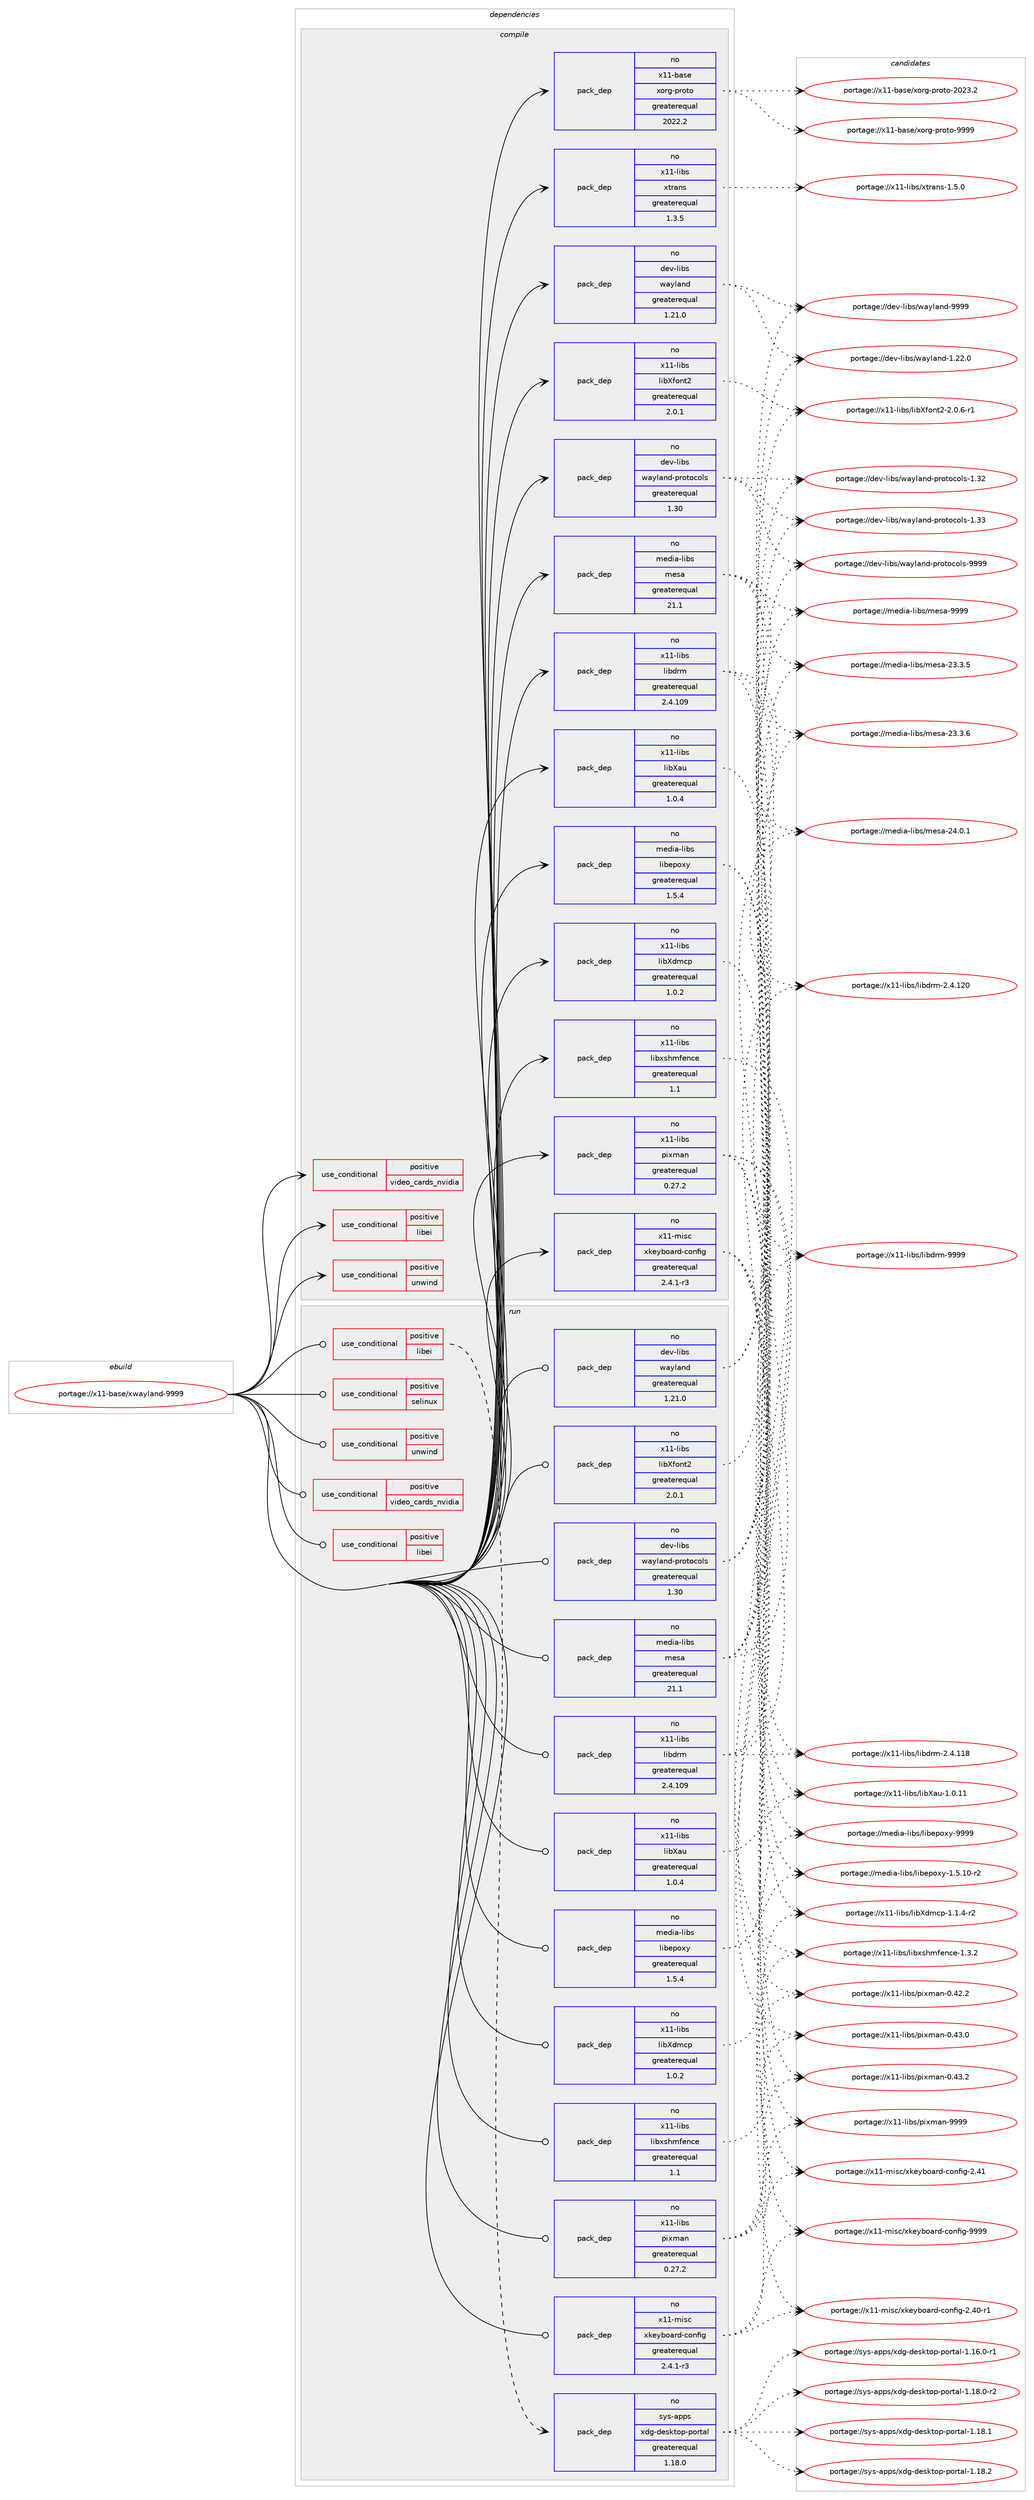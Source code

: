 digraph prolog {

# *************
# Graph options
# *************

newrank=true;
concentrate=true;
compound=true;
graph [rankdir=LR,fontname=Helvetica,fontsize=10,ranksep=1.5];#, ranksep=2.5, nodesep=0.2];
edge  [arrowhead=vee];
node  [fontname=Helvetica,fontsize=10];

# **********
# The ebuild
# **********

subgraph cluster_leftcol {
color=gray;
rank=same;
label=<<i>ebuild</i>>;
id [label="portage://x11-base/xwayland-9999", color=red, width=4, href="../x11-base/xwayland-9999.svg"];
}

# ****************
# The dependencies
# ****************

subgraph cluster_midcol {
color=gray;
label=<<i>dependencies</i>>;
subgraph cluster_compile {
fillcolor="#eeeeee";
style=filled;
label=<<i>compile</i>>;
subgraph cond18397 {
dependency27953 [label=<<TABLE BORDER="0" CELLBORDER="1" CELLSPACING="0" CELLPADDING="4"><TR><TD ROWSPAN="3" CELLPADDING="10">use_conditional</TD></TR><TR><TD>positive</TD></TR><TR><TD>libei</TD></TR></TABLE>>, shape=none, color=red];
# *** BEGIN UNKNOWN DEPENDENCY TYPE (TODO) ***
# dependency27953 -> package_dependency(portage://x11-base/xwayland-9999,install,no,dev-libs,libei,none,[,,],[],[])
# *** END UNKNOWN DEPENDENCY TYPE (TODO) ***

}
id:e -> dependency27953:w [weight=20,style="solid",arrowhead="vee"];
subgraph cond18398 {
dependency27954 [label=<<TABLE BORDER="0" CELLBORDER="1" CELLSPACING="0" CELLPADDING="4"><TR><TD ROWSPAN="3" CELLPADDING="10">use_conditional</TD></TR><TR><TD>positive</TD></TR><TR><TD>unwind</TD></TR></TABLE>>, shape=none, color=red];
# *** BEGIN UNKNOWN DEPENDENCY TYPE (TODO) ***
# dependency27954 -> package_dependency(portage://x11-base/xwayland-9999,install,no,sys-libs,libunwind,none,[,,],[],[])
# *** END UNKNOWN DEPENDENCY TYPE (TODO) ***

}
id:e -> dependency27954:w [weight=20,style="solid",arrowhead="vee"];
subgraph cond18399 {
dependency27955 [label=<<TABLE BORDER="0" CELLBORDER="1" CELLSPACING="0" CELLPADDING="4"><TR><TD ROWSPAN="3" CELLPADDING="10">use_conditional</TD></TR><TR><TD>positive</TD></TR><TR><TD>video_cards_nvidia</TD></TR></TABLE>>, shape=none, color=red];
# *** BEGIN UNKNOWN DEPENDENCY TYPE (TODO) ***
# dependency27955 -> package_dependency(portage://x11-base/xwayland-9999,install,no,gui-libs,egl-wayland,none,[,,],[],[])
# *** END UNKNOWN DEPENDENCY TYPE (TODO) ***

}
id:e -> dependency27955:w [weight=20,style="solid",arrowhead="vee"];
# *** BEGIN UNKNOWN DEPENDENCY TYPE (TODO) ***
# id -> package_dependency(portage://x11-base/xwayland-9999,install,no,dev-libs,libbsd,none,[,,],[],[])
# *** END UNKNOWN DEPENDENCY TYPE (TODO) ***

# *** BEGIN UNKNOWN DEPENDENCY TYPE (TODO) ***
# id -> package_dependency(portage://x11-base/xwayland-9999,install,no,dev-libs,openssl,none,[,,],any_same_slot,[])
# *** END UNKNOWN DEPENDENCY TYPE (TODO) ***

subgraph pack9218 {
dependency27956 [label=<<TABLE BORDER="0" CELLBORDER="1" CELLSPACING="0" CELLPADDING="4" WIDTH="220"><TR><TD ROWSPAN="6" CELLPADDING="30">pack_dep</TD></TR><TR><TD WIDTH="110">no</TD></TR><TR><TD>dev-libs</TD></TR><TR><TD>wayland</TD></TR><TR><TD>greaterequal</TD></TR><TR><TD>1.21.0</TD></TR></TABLE>>, shape=none, color=blue];
}
id:e -> dependency27956:w [weight=20,style="solid",arrowhead="vee"];
subgraph pack9219 {
dependency27957 [label=<<TABLE BORDER="0" CELLBORDER="1" CELLSPACING="0" CELLPADDING="4" WIDTH="220"><TR><TD ROWSPAN="6" CELLPADDING="30">pack_dep</TD></TR><TR><TD WIDTH="110">no</TD></TR><TR><TD>dev-libs</TD></TR><TR><TD>wayland-protocols</TD></TR><TR><TD>greaterequal</TD></TR><TR><TD>1.30</TD></TR></TABLE>>, shape=none, color=blue];
}
id:e -> dependency27957:w [weight=20,style="solid",arrowhead="vee"];
# *** BEGIN UNKNOWN DEPENDENCY TYPE (TODO) ***
# id -> package_dependency(portage://x11-base/xwayland-9999,install,no,media-fonts,font-util,none,[,,],[],[])
# *** END UNKNOWN DEPENDENCY TYPE (TODO) ***

subgraph pack9220 {
dependency27958 [label=<<TABLE BORDER="0" CELLBORDER="1" CELLSPACING="0" CELLPADDING="4" WIDTH="220"><TR><TD ROWSPAN="6" CELLPADDING="30">pack_dep</TD></TR><TR><TD WIDTH="110">no</TD></TR><TR><TD>media-libs</TD></TR><TR><TD>libepoxy</TD></TR><TR><TD>greaterequal</TD></TR><TR><TD>1.5.4</TD></TR></TABLE>>, shape=none, color=blue];
}
id:e -> dependency27958:w [weight=20,style="solid",arrowhead="vee"];
# *** BEGIN UNKNOWN DEPENDENCY TYPE (TODO) ***
# id -> package_dependency(portage://x11-base/xwayland-9999,install,no,media-libs,libglvnd,none,[,,],[],[use(enable(X),none)])
# *** END UNKNOWN DEPENDENCY TYPE (TODO) ***

subgraph pack9221 {
dependency27959 [label=<<TABLE BORDER="0" CELLBORDER="1" CELLSPACING="0" CELLPADDING="4" WIDTH="220"><TR><TD ROWSPAN="6" CELLPADDING="30">pack_dep</TD></TR><TR><TD WIDTH="110">no</TD></TR><TR><TD>media-libs</TD></TR><TR><TD>mesa</TD></TR><TR><TD>greaterequal</TD></TR><TR><TD>21.1</TD></TR></TABLE>>, shape=none, color=blue];
}
id:e -> dependency27959:w [weight=20,style="solid",arrowhead="vee"];
subgraph pack9222 {
dependency27960 [label=<<TABLE BORDER="0" CELLBORDER="1" CELLSPACING="0" CELLPADDING="4" WIDTH="220"><TR><TD ROWSPAN="6" CELLPADDING="30">pack_dep</TD></TR><TR><TD WIDTH="110">no</TD></TR><TR><TD>x11-base</TD></TR><TR><TD>xorg-proto</TD></TR><TR><TD>greaterequal</TD></TR><TR><TD>2022.2</TD></TR></TABLE>>, shape=none, color=blue];
}
id:e -> dependency27960:w [weight=20,style="solid",arrowhead="vee"];
subgraph pack9223 {
dependency27961 [label=<<TABLE BORDER="0" CELLBORDER="1" CELLSPACING="0" CELLPADDING="4" WIDTH="220"><TR><TD ROWSPAN="6" CELLPADDING="30">pack_dep</TD></TR><TR><TD WIDTH="110">no</TD></TR><TR><TD>x11-libs</TD></TR><TR><TD>libXau</TD></TR><TR><TD>greaterequal</TD></TR><TR><TD>1.0.4</TD></TR></TABLE>>, shape=none, color=blue];
}
id:e -> dependency27961:w [weight=20,style="solid",arrowhead="vee"];
subgraph pack9224 {
dependency27962 [label=<<TABLE BORDER="0" CELLBORDER="1" CELLSPACING="0" CELLPADDING="4" WIDTH="220"><TR><TD ROWSPAN="6" CELLPADDING="30">pack_dep</TD></TR><TR><TD WIDTH="110">no</TD></TR><TR><TD>x11-libs</TD></TR><TR><TD>libXdmcp</TD></TR><TR><TD>greaterequal</TD></TR><TR><TD>1.0.2</TD></TR></TABLE>>, shape=none, color=blue];
}
id:e -> dependency27962:w [weight=20,style="solid",arrowhead="vee"];
subgraph pack9225 {
dependency27963 [label=<<TABLE BORDER="0" CELLBORDER="1" CELLSPACING="0" CELLPADDING="4" WIDTH="220"><TR><TD ROWSPAN="6" CELLPADDING="30">pack_dep</TD></TR><TR><TD WIDTH="110">no</TD></TR><TR><TD>x11-libs</TD></TR><TR><TD>libXfont2</TD></TR><TR><TD>greaterequal</TD></TR><TR><TD>2.0.1</TD></TR></TABLE>>, shape=none, color=blue];
}
id:e -> dependency27963:w [weight=20,style="solid",arrowhead="vee"];
subgraph pack9226 {
dependency27964 [label=<<TABLE BORDER="0" CELLBORDER="1" CELLSPACING="0" CELLPADDING="4" WIDTH="220"><TR><TD ROWSPAN="6" CELLPADDING="30">pack_dep</TD></TR><TR><TD WIDTH="110">no</TD></TR><TR><TD>x11-libs</TD></TR><TR><TD>libdrm</TD></TR><TR><TD>greaterequal</TD></TR><TR><TD>2.4.109</TD></TR></TABLE>>, shape=none, color=blue];
}
id:e -> dependency27964:w [weight=20,style="solid",arrowhead="vee"];
# *** BEGIN UNKNOWN DEPENDENCY TYPE (TODO) ***
# id -> package_dependency(portage://x11-base/xwayland-9999,install,no,x11-libs,libxcvt,none,[,,],[],[])
# *** END UNKNOWN DEPENDENCY TYPE (TODO) ***

# *** BEGIN UNKNOWN DEPENDENCY TYPE (TODO) ***
# id -> package_dependency(portage://x11-base/xwayland-9999,install,no,x11-libs,libxkbfile,none,[,,],[],[])
# *** END UNKNOWN DEPENDENCY TYPE (TODO) ***

subgraph pack9227 {
dependency27965 [label=<<TABLE BORDER="0" CELLBORDER="1" CELLSPACING="0" CELLPADDING="4" WIDTH="220"><TR><TD ROWSPAN="6" CELLPADDING="30">pack_dep</TD></TR><TR><TD WIDTH="110">no</TD></TR><TR><TD>x11-libs</TD></TR><TR><TD>libxshmfence</TD></TR><TR><TD>greaterequal</TD></TR><TR><TD>1.1</TD></TR></TABLE>>, shape=none, color=blue];
}
id:e -> dependency27965:w [weight=20,style="solid",arrowhead="vee"];
subgraph pack9228 {
dependency27966 [label=<<TABLE BORDER="0" CELLBORDER="1" CELLSPACING="0" CELLPADDING="4" WIDTH="220"><TR><TD ROWSPAN="6" CELLPADDING="30">pack_dep</TD></TR><TR><TD WIDTH="110">no</TD></TR><TR><TD>x11-libs</TD></TR><TR><TD>pixman</TD></TR><TR><TD>greaterequal</TD></TR><TR><TD>0.27.2</TD></TR></TABLE>>, shape=none, color=blue];
}
id:e -> dependency27966:w [weight=20,style="solid",arrowhead="vee"];
subgraph pack9229 {
dependency27967 [label=<<TABLE BORDER="0" CELLBORDER="1" CELLSPACING="0" CELLPADDING="4" WIDTH="220"><TR><TD ROWSPAN="6" CELLPADDING="30">pack_dep</TD></TR><TR><TD WIDTH="110">no</TD></TR><TR><TD>x11-libs</TD></TR><TR><TD>xtrans</TD></TR><TR><TD>greaterequal</TD></TR><TR><TD>1.3.5</TD></TR></TABLE>>, shape=none, color=blue];
}
id:e -> dependency27967:w [weight=20,style="solid",arrowhead="vee"];
subgraph pack9230 {
dependency27968 [label=<<TABLE BORDER="0" CELLBORDER="1" CELLSPACING="0" CELLPADDING="4" WIDTH="220"><TR><TD ROWSPAN="6" CELLPADDING="30">pack_dep</TD></TR><TR><TD WIDTH="110">no</TD></TR><TR><TD>x11-misc</TD></TR><TR><TD>xkeyboard-config</TD></TR><TR><TD>greaterequal</TD></TR><TR><TD>2.4.1-r3</TD></TR></TABLE>>, shape=none, color=blue];
}
id:e -> dependency27968:w [weight=20,style="solid",arrowhead="vee"];
}
subgraph cluster_compileandrun {
fillcolor="#eeeeee";
style=filled;
label=<<i>compile and run</i>>;
}
subgraph cluster_run {
fillcolor="#eeeeee";
style=filled;
label=<<i>run</i>>;
subgraph cond18400 {
dependency27969 [label=<<TABLE BORDER="0" CELLBORDER="1" CELLSPACING="0" CELLPADDING="4"><TR><TD ROWSPAN="3" CELLPADDING="10">use_conditional</TD></TR><TR><TD>positive</TD></TR><TR><TD>libei</TD></TR></TABLE>>, shape=none, color=red];
# *** BEGIN UNKNOWN DEPENDENCY TYPE (TODO) ***
# dependency27969 -> package_dependency(portage://x11-base/xwayland-9999,run,no,dev-libs,libei,none,[,,],[],[])
# *** END UNKNOWN DEPENDENCY TYPE (TODO) ***

}
id:e -> dependency27969:w [weight=20,style="solid",arrowhead="odot"];
subgraph cond18401 {
dependency27970 [label=<<TABLE BORDER="0" CELLBORDER="1" CELLSPACING="0" CELLPADDING="4"><TR><TD ROWSPAN="3" CELLPADDING="10">use_conditional</TD></TR><TR><TD>positive</TD></TR><TR><TD>libei</TD></TR></TABLE>>, shape=none, color=red];
subgraph pack9231 {
dependency27971 [label=<<TABLE BORDER="0" CELLBORDER="1" CELLSPACING="0" CELLPADDING="4" WIDTH="220"><TR><TD ROWSPAN="6" CELLPADDING="30">pack_dep</TD></TR><TR><TD WIDTH="110">no</TD></TR><TR><TD>sys-apps</TD></TR><TR><TD>xdg-desktop-portal</TD></TR><TR><TD>greaterequal</TD></TR><TR><TD>1.18.0</TD></TR></TABLE>>, shape=none, color=blue];
}
dependency27970:e -> dependency27971:w [weight=20,style="dashed",arrowhead="vee"];
}
id:e -> dependency27970:w [weight=20,style="solid",arrowhead="odot"];
subgraph cond18402 {
dependency27972 [label=<<TABLE BORDER="0" CELLBORDER="1" CELLSPACING="0" CELLPADDING="4"><TR><TD ROWSPAN="3" CELLPADDING="10">use_conditional</TD></TR><TR><TD>positive</TD></TR><TR><TD>selinux</TD></TR></TABLE>>, shape=none, color=red];
# *** BEGIN UNKNOWN DEPENDENCY TYPE (TODO) ***
# dependency27972 -> package_dependency(portage://x11-base/xwayland-9999,run,no,sec-policy,selinux-xserver,none,[,,],[],[])
# *** END UNKNOWN DEPENDENCY TYPE (TODO) ***

}
id:e -> dependency27972:w [weight=20,style="solid",arrowhead="odot"];
subgraph cond18403 {
dependency27973 [label=<<TABLE BORDER="0" CELLBORDER="1" CELLSPACING="0" CELLPADDING="4"><TR><TD ROWSPAN="3" CELLPADDING="10">use_conditional</TD></TR><TR><TD>positive</TD></TR><TR><TD>unwind</TD></TR></TABLE>>, shape=none, color=red];
# *** BEGIN UNKNOWN DEPENDENCY TYPE (TODO) ***
# dependency27973 -> package_dependency(portage://x11-base/xwayland-9999,run,no,sys-libs,libunwind,none,[,,],[],[])
# *** END UNKNOWN DEPENDENCY TYPE (TODO) ***

}
id:e -> dependency27973:w [weight=20,style="solid",arrowhead="odot"];
subgraph cond18404 {
dependency27974 [label=<<TABLE BORDER="0" CELLBORDER="1" CELLSPACING="0" CELLPADDING="4"><TR><TD ROWSPAN="3" CELLPADDING="10">use_conditional</TD></TR><TR><TD>positive</TD></TR><TR><TD>video_cards_nvidia</TD></TR></TABLE>>, shape=none, color=red];
# *** BEGIN UNKNOWN DEPENDENCY TYPE (TODO) ***
# dependency27974 -> package_dependency(portage://x11-base/xwayland-9999,run,no,gui-libs,egl-wayland,none,[,,],[],[])
# *** END UNKNOWN DEPENDENCY TYPE (TODO) ***

}
id:e -> dependency27974:w [weight=20,style="solid",arrowhead="odot"];
# *** BEGIN UNKNOWN DEPENDENCY TYPE (TODO) ***
# id -> package_dependency(portage://x11-base/xwayland-9999,run,no,dev-libs,libbsd,none,[,,],[],[])
# *** END UNKNOWN DEPENDENCY TYPE (TODO) ***

# *** BEGIN UNKNOWN DEPENDENCY TYPE (TODO) ***
# id -> package_dependency(portage://x11-base/xwayland-9999,run,no,dev-libs,openssl,none,[,,],any_same_slot,[])
# *** END UNKNOWN DEPENDENCY TYPE (TODO) ***

subgraph pack9232 {
dependency27975 [label=<<TABLE BORDER="0" CELLBORDER="1" CELLSPACING="0" CELLPADDING="4" WIDTH="220"><TR><TD ROWSPAN="6" CELLPADDING="30">pack_dep</TD></TR><TR><TD WIDTH="110">no</TD></TR><TR><TD>dev-libs</TD></TR><TR><TD>wayland</TD></TR><TR><TD>greaterequal</TD></TR><TR><TD>1.21.0</TD></TR></TABLE>>, shape=none, color=blue];
}
id:e -> dependency27975:w [weight=20,style="solid",arrowhead="odot"];
subgraph pack9233 {
dependency27976 [label=<<TABLE BORDER="0" CELLBORDER="1" CELLSPACING="0" CELLPADDING="4" WIDTH="220"><TR><TD ROWSPAN="6" CELLPADDING="30">pack_dep</TD></TR><TR><TD WIDTH="110">no</TD></TR><TR><TD>dev-libs</TD></TR><TR><TD>wayland-protocols</TD></TR><TR><TD>greaterequal</TD></TR><TR><TD>1.30</TD></TR></TABLE>>, shape=none, color=blue];
}
id:e -> dependency27976:w [weight=20,style="solid",arrowhead="odot"];
# *** BEGIN UNKNOWN DEPENDENCY TYPE (TODO) ***
# id -> package_dependency(portage://x11-base/xwayland-9999,run,no,media-fonts,font-util,none,[,,],[],[])
# *** END UNKNOWN DEPENDENCY TYPE (TODO) ***

subgraph pack9234 {
dependency27977 [label=<<TABLE BORDER="0" CELLBORDER="1" CELLSPACING="0" CELLPADDING="4" WIDTH="220"><TR><TD ROWSPAN="6" CELLPADDING="30">pack_dep</TD></TR><TR><TD WIDTH="110">no</TD></TR><TR><TD>media-libs</TD></TR><TR><TD>libepoxy</TD></TR><TR><TD>greaterequal</TD></TR><TR><TD>1.5.4</TD></TR></TABLE>>, shape=none, color=blue];
}
id:e -> dependency27977:w [weight=20,style="solid",arrowhead="odot"];
# *** BEGIN UNKNOWN DEPENDENCY TYPE (TODO) ***
# id -> package_dependency(portage://x11-base/xwayland-9999,run,no,media-libs,libglvnd,none,[,,],[],[use(enable(X),none)])
# *** END UNKNOWN DEPENDENCY TYPE (TODO) ***

subgraph pack9235 {
dependency27978 [label=<<TABLE BORDER="0" CELLBORDER="1" CELLSPACING="0" CELLPADDING="4" WIDTH="220"><TR><TD ROWSPAN="6" CELLPADDING="30">pack_dep</TD></TR><TR><TD WIDTH="110">no</TD></TR><TR><TD>media-libs</TD></TR><TR><TD>mesa</TD></TR><TR><TD>greaterequal</TD></TR><TR><TD>21.1</TD></TR></TABLE>>, shape=none, color=blue];
}
id:e -> dependency27978:w [weight=20,style="solid",arrowhead="odot"];
# *** BEGIN UNKNOWN DEPENDENCY TYPE (TODO) ***
# id -> package_dependency(portage://x11-base/xwayland-9999,run,no,x11-apps,xkbcomp,none,[,,],[],[])
# *** END UNKNOWN DEPENDENCY TYPE (TODO) ***

subgraph pack9236 {
dependency27979 [label=<<TABLE BORDER="0" CELLBORDER="1" CELLSPACING="0" CELLPADDING="4" WIDTH="220"><TR><TD ROWSPAN="6" CELLPADDING="30">pack_dep</TD></TR><TR><TD WIDTH="110">no</TD></TR><TR><TD>x11-libs</TD></TR><TR><TD>libXau</TD></TR><TR><TD>greaterequal</TD></TR><TR><TD>1.0.4</TD></TR></TABLE>>, shape=none, color=blue];
}
id:e -> dependency27979:w [weight=20,style="solid",arrowhead="odot"];
subgraph pack9237 {
dependency27980 [label=<<TABLE BORDER="0" CELLBORDER="1" CELLSPACING="0" CELLPADDING="4" WIDTH="220"><TR><TD ROWSPAN="6" CELLPADDING="30">pack_dep</TD></TR><TR><TD WIDTH="110">no</TD></TR><TR><TD>x11-libs</TD></TR><TR><TD>libXdmcp</TD></TR><TR><TD>greaterequal</TD></TR><TR><TD>1.0.2</TD></TR></TABLE>>, shape=none, color=blue];
}
id:e -> dependency27980:w [weight=20,style="solid",arrowhead="odot"];
subgraph pack9238 {
dependency27981 [label=<<TABLE BORDER="0" CELLBORDER="1" CELLSPACING="0" CELLPADDING="4" WIDTH="220"><TR><TD ROWSPAN="6" CELLPADDING="30">pack_dep</TD></TR><TR><TD WIDTH="110">no</TD></TR><TR><TD>x11-libs</TD></TR><TR><TD>libXfont2</TD></TR><TR><TD>greaterequal</TD></TR><TR><TD>2.0.1</TD></TR></TABLE>>, shape=none, color=blue];
}
id:e -> dependency27981:w [weight=20,style="solid",arrowhead="odot"];
subgraph pack9239 {
dependency27982 [label=<<TABLE BORDER="0" CELLBORDER="1" CELLSPACING="0" CELLPADDING="4" WIDTH="220"><TR><TD ROWSPAN="6" CELLPADDING="30">pack_dep</TD></TR><TR><TD WIDTH="110">no</TD></TR><TR><TD>x11-libs</TD></TR><TR><TD>libdrm</TD></TR><TR><TD>greaterequal</TD></TR><TR><TD>2.4.109</TD></TR></TABLE>>, shape=none, color=blue];
}
id:e -> dependency27982:w [weight=20,style="solid",arrowhead="odot"];
# *** BEGIN UNKNOWN DEPENDENCY TYPE (TODO) ***
# id -> package_dependency(portage://x11-base/xwayland-9999,run,no,x11-libs,libxcvt,none,[,,],[],[])
# *** END UNKNOWN DEPENDENCY TYPE (TODO) ***

# *** BEGIN UNKNOWN DEPENDENCY TYPE (TODO) ***
# id -> package_dependency(portage://x11-base/xwayland-9999,run,no,x11-libs,libxkbfile,none,[,,],[],[])
# *** END UNKNOWN DEPENDENCY TYPE (TODO) ***

subgraph pack9240 {
dependency27983 [label=<<TABLE BORDER="0" CELLBORDER="1" CELLSPACING="0" CELLPADDING="4" WIDTH="220"><TR><TD ROWSPAN="6" CELLPADDING="30">pack_dep</TD></TR><TR><TD WIDTH="110">no</TD></TR><TR><TD>x11-libs</TD></TR><TR><TD>libxshmfence</TD></TR><TR><TD>greaterequal</TD></TR><TR><TD>1.1</TD></TR></TABLE>>, shape=none, color=blue];
}
id:e -> dependency27983:w [weight=20,style="solid",arrowhead="odot"];
subgraph pack9241 {
dependency27984 [label=<<TABLE BORDER="0" CELLBORDER="1" CELLSPACING="0" CELLPADDING="4" WIDTH="220"><TR><TD ROWSPAN="6" CELLPADDING="30">pack_dep</TD></TR><TR><TD WIDTH="110">no</TD></TR><TR><TD>x11-libs</TD></TR><TR><TD>pixman</TD></TR><TR><TD>greaterequal</TD></TR><TR><TD>0.27.2</TD></TR></TABLE>>, shape=none, color=blue];
}
id:e -> dependency27984:w [weight=20,style="solid",arrowhead="odot"];
subgraph pack9242 {
dependency27985 [label=<<TABLE BORDER="0" CELLBORDER="1" CELLSPACING="0" CELLPADDING="4" WIDTH="220"><TR><TD ROWSPAN="6" CELLPADDING="30">pack_dep</TD></TR><TR><TD WIDTH="110">no</TD></TR><TR><TD>x11-misc</TD></TR><TR><TD>xkeyboard-config</TD></TR><TR><TD>greaterequal</TD></TR><TR><TD>2.4.1-r3</TD></TR></TABLE>>, shape=none, color=blue];
}
id:e -> dependency27985:w [weight=20,style="solid",arrowhead="odot"];
}
}

# **************
# The candidates
# **************

subgraph cluster_choices {
rank=same;
color=gray;
label=<<i>candidates</i>>;

subgraph choice9218 {
color=black;
nodesep=1;
choice100101118451081059811547119971211089711010045494650504648 [label="portage://dev-libs/wayland-1.22.0", color=red, width=4,href="../dev-libs/wayland-1.22.0.svg"];
choice10010111845108105981154711997121108971101004557575757 [label="portage://dev-libs/wayland-9999", color=red, width=4,href="../dev-libs/wayland-9999.svg"];
dependency27956:e -> choice100101118451081059811547119971211089711010045494650504648:w [style=dotted,weight="100"];
dependency27956:e -> choice10010111845108105981154711997121108971101004557575757:w [style=dotted,weight="100"];
}
subgraph choice9219 {
color=black;
nodesep=1;
choice100101118451081059811547119971211089711010045112114111116111991111081154549465150 [label="portage://dev-libs/wayland-protocols-1.32", color=red, width=4,href="../dev-libs/wayland-protocols-1.32.svg"];
choice100101118451081059811547119971211089711010045112114111116111991111081154549465151 [label="portage://dev-libs/wayland-protocols-1.33", color=red, width=4,href="../dev-libs/wayland-protocols-1.33.svg"];
choice100101118451081059811547119971211089711010045112114111116111991111081154557575757 [label="portage://dev-libs/wayland-protocols-9999", color=red, width=4,href="../dev-libs/wayland-protocols-9999.svg"];
dependency27957:e -> choice100101118451081059811547119971211089711010045112114111116111991111081154549465150:w [style=dotted,weight="100"];
dependency27957:e -> choice100101118451081059811547119971211089711010045112114111116111991111081154549465151:w [style=dotted,weight="100"];
dependency27957:e -> choice100101118451081059811547119971211089711010045112114111116111991111081154557575757:w [style=dotted,weight="100"];
}
subgraph choice9220 {
color=black;
nodesep=1;
choice1091011001059745108105981154710810598101112111120121454946534649484511450 [label="portage://media-libs/libepoxy-1.5.10-r2", color=red, width=4,href="../media-libs/libepoxy-1.5.10-r2.svg"];
choice10910110010597451081059811547108105981011121111201214557575757 [label="portage://media-libs/libepoxy-9999", color=red, width=4,href="../media-libs/libepoxy-9999.svg"];
dependency27958:e -> choice1091011001059745108105981154710810598101112111120121454946534649484511450:w [style=dotted,weight="100"];
dependency27958:e -> choice10910110010597451081059811547108105981011121111201214557575757:w [style=dotted,weight="100"];
}
subgraph choice9221 {
color=black;
nodesep=1;
choice109101100105974510810598115471091011159745505146514653 [label="portage://media-libs/mesa-23.3.5", color=red, width=4,href="../media-libs/mesa-23.3.5.svg"];
choice109101100105974510810598115471091011159745505146514654 [label="portage://media-libs/mesa-23.3.6", color=red, width=4,href="../media-libs/mesa-23.3.6.svg"];
choice109101100105974510810598115471091011159745505246484649 [label="portage://media-libs/mesa-24.0.1", color=red, width=4,href="../media-libs/mesa-24.0.1.svg"];
choice10910110010597451081059811547109101115974557575757 [label="portage://media-libs/mesa-9999", color=red, width=4,href="../media-libs/mesa-9999.svg"];
dependency27959:e -> choice109101100105974510810598115471091011159745505146514653:w [style=dotted,weight="100"];
dependency27959:e -> choice109101100105974510810598115471091011159745505146514654:w [style=dotted,weight="100"];
dependency27959:e -> choice109101100105974510810598115471091011159745505246484649:w [style=dotted,weight="100"];
dependency27959:e -> choice10910110010597451081059811547109101115974557575757:w [style=dotted,weight="100"];
}
subgraph choice9222 {
color=black;
nodesep=1;
choice1204949459897115101471201111141034511211411111611145504850514650 [label="portage://x11-base/xorg-proto-2023.2", color=red, width=4,href="../x11-base/xorg-proto-2023.2.svg"];
choice120494945989711510147120111114103451121141111161114557575757 [label="portage://x11-base/xorg-proto-9999", color=red, width=4,href="../x11-base/xorg-proto-9999.svg"];
dependency27960:e -> choice1204949459897115101471201111141034511211411111611145504850514650:w [style=dotted,weight="100"];
dependency27960:e -> choice120494945989711510147120111114103451121141111161114557575757:w [style=dotted,weight="100"];
}
subgraph choice9223 {
color=black;
nodesep=1;
choice120494945108105981154710810598889711745494648464949 [label="portage://x11-libs/libXau-1.0.11", color=red, width=4,href="../x11-libs/libXau-1.0.11.svg"];
dependency27961:e -> choice120494945108105981154710810598889711745494648464949:w [style=dotted,weight="100"];
}
subgraph choice9224 {
color=black;
nodesep=1;
choice12049494510810598115471081059888100109991124549464946524511450 [label="portage://x11-libs/libXdmcp-1.1.4-r2", color=red, width=4,href="../x11-libs/libXdmcp-1.1.4-r2.svg"];
dependency27962:e -> choice12049494510810598115471081059888100109991124549464946524511450:w [style=dotted,weight="100"];
}
subgraph choice9225 {
color=black;
nodesep=1;
choice12049494510810598115471081059888102111110116504550464846544511449 [label="portage://x11-libs/libXfont2-2.0.6-r1", color=red, width=4,href="../x11-libs/libXfont2-2.0.6-r1.svg"];
dependency27963:e -> choice12049494510810598115471081059888102111110116504550464846544511449:w [style=dotted,weight="100"];
}
subgraph choice9226 {
color=black;
nodesep=1;
choice1204949451081059811547108105981001141094550465246494956 [label="portage://x11-libs/libdrm-2.4.118", color=red, width=4,href="../x11-libs/libdrm-2.4.118.svg"];
choice1204949451081059811547108105981001141094550465246495048 [label="portage://x11-libs/libdrm-2.4.120", color=red, width=4,href="../x11-libs/libdrm-2.4.120.svg"];
choice1204949451081059811547108105981001141094557575757 [label="portage://x11-libs/libdrm-9999", color=red, width=4,href="../x11-libs/libdrm-9999.svg"];
dependency27964:e -> choice1204949451081059811547108105981001141094550465246494956:w [style=dotted,weight="100"];
dependency27964:e -> choice1204949451081059811547108105981001141094550465246495048:w [style=dotted,weight="100"];
dependency27964:e -> choice1204949451081059811547108105981001141094557575757:w [style=dotted,weight="100"];
}
subgraph choice9227 {
color=black;
nodesep=1;
choice12049494510810598115471081059812011510410910210111099101454946514650 [label="portage://x11-libs/libxshmfence-1.3.2", color=red, width=4,href="../x11-libs/libxshmfence-1.3.2.svg"];
dependency27965:e -> choice12049494510810598115471081059812011510410910210111099101454946514650:w [style=dotted,weight="100"];
}
subgraph choice9228 {
color=black;
nodesep=1;
choice12049494510810598115471121051201099711045484652504650 [label="portage://x11-libs/pixman-0.42.2", color=red, width=4,href="../x11-libs/pixman-0.42.2.svg"];
choice12049494510810598115471121051201099711045484652514648 [label="portage://x11-libs/pixman-0.43.0", color=red, width=4,href="../x11-libs/pixman-0.43.0.svg"];
choice12049494510810598115471121051201099711045484652514650 [label="portage://x11-libs/pixman-0.43.2", color=red, width=4,href="../x11-libs/pixman-0.43.2.svg"];
choice1204949451081059811547112105120109971104557575757 [label="portage://x11-libs/pixman-9999", color=red, width=4,href="../x11-libs/pixman-9999.svg"];
dependency27966:e -> choice12049494510810598115471121051201099711045484652504650:w [style=dotted,weight="100"];
dependency27966:e -> choice12049494510810598115471121051201099711045484652514648:w [style=dotted,weight="100"];
dependency27966:e -> choice12049494510810598115471121051201099711045484652514650:w [style=dotted,weight="100"];
dependency27966:e -> choice1204949451081059811547112105120109971104557575757:w [style=dotted,weight="100"];
}
subgraph choice9229 {
color=black;
nodesep=1;
choice120494945108105981154712011611497110115454946534648 [label="portage://x11-libs/xtrans-1.5.0", color=red, width=4,href="../x11-libs/xtrans-1.5.0.svg"];
dependency27967:e -> choice120494945108105981154712011611497110115454946534648:w [style=dotted,weight="100"];
}
subgraph choice9230 {
color=black;
nodesep=1;
choice12049494510910511599471201071011219811197114100459911111010210510345504652484511449 [label="portage://x11-misc/xkeyboard-config-2.40-r1", color=red, width=4,href="../x11-misc/xkeyboard-config-2.40-r1.svg"];
choice1204949451091051159947120107101121981119711410045991111101021051034550465249 [label="portage://x11-misc/xkeyboard-config-2.41", color=red, width=4,href="../x11-misc/xkeyboard-config-2.41.svg"];
choice1204949451091051159947120107101121981119711410045991111101021051034557575757 [label="portage://x11-misc/xkeyboard-config-9999", color=red, width=4,href="../x11-misc/xkeyboard-config-9999.svg"];
dependency27968:e -> choice12049494510910511599471201071011219811197114100459911111010210510345504652484511449:w [style=dotted,weight="100"];
dependency27968:e -> choice1204949451091051159947120107101121981119711410045991111101021051034550465249:w [style=dotted,weight="100"];
dependency27968:e -> choice1204949451091051159947120107101121981119711410045991111101021051034557575757:w [style=dotted,weight="100"];
}
subgraph choice9231 {
color=black;
nodesep=1;
choice115121115459711211211547120100103451001011151071161111124511211111411697108454946495446484511449 [label="portage://sys-apps/xdg-desktop-portal-1.16.0-r1", color=red, width=4,href="../sys-apps/xdg-desktop-portal-1.16.0-r1.svg"];
choice115121115459711211211547120100103451001011151071161111124511211111411697108454946495646484511450 [label="portage://sys-apps/xdg-desktop-portal-1.18.0-r2", color=red, width=4,href="../sys-apps/xdg-desktop-portal-1.18.0-r2.svg"];
choice11512111545971121121154712010010345100101115107116111112451121111141169710845494649564649 [label="portage://sys-apps/xdg-desktop-portal-1.18.1", color=red, width=4,href="../sys-apps/xdg-desktop-portal-1.18.1.svg"];
choice11512111545971121121154712010010345100101115107116111112451121111141169710845494649564650 [label="portage://sys-apps/xdg-desktop-portal-1.18.2", color=red, width=4,href="../sys-apps/xdg-desktop-portal-1.18.2.svg"];
dependency27971:e -> choice115121115459711211211547120100103451001011151071161111124511211111411697108454946495446484511449:w [style=dotted,weight="100"];
dependency27971:e -> choice115121115459711211211547120100103451001011151071161111124511211111411697108454946495646484511450:w [style=dotted,weight="100"];
dependency27971:e -> choice11512111545971121121154712010010345100101115107116111112451121111141169710845494649564649:w [style=dotted,weight="100"];
dependency27971:e -> choice11512111545971121121154712010010345100101115107116111112451121111141169710845494649564650:w [style=dotted,weight="100"];
}
subgraph choice9232 {
color=black;
nodesep=1;
choice100101118451081059811547119971211089711010045494650504648 [label="portage://dev-libs/wayland-1.22.0", color=red, width=4,href="../dev-libs/wayland-1.22.0.svg"];
choice10010111845108105981154711997121108971101004557575757 [label="portage://dev-libs/wayland-9999", color=red, width=4,href="../dev-libs/wayland-9999.svg"];
dependency27975:e -> choice100101118451081059811547119971211089711010045494650504648:w [style=dotted,weight="100"];
dependency27975:e -> choice10010111845108105981154711997121108971101004557575757:w [style=dotted,weight="100"];
}
subgraph choice9233 {
color=black;
nodesep=1;
choice100101118451081059811547119971211089711010045112114111116111991111081154549465150 [label="portage://dev-libs/wayland-protocols-1.32", color=red, width=4,href="../dev-libs/wayland-protocols-1.32.svg"];
choice100101118451081059811547119971211089711010045112114111116111991111081154549465151 [label="portage://dev-libs/wayland-protocols-1.33", color=red, width=4,href="../dev-libs/wayland-protocols-1.33.svg"];
choice100101118451081059811547119971211089711010045112114111116111991111081154557575757 [label="portage://dev-libs/wayland-protocols-9999", color=red, width=4,href="../dev-libs/wayland-protocols-9999.svg"];
dependency27976:e -> choice100101118451081059811547119971211089711010045112114111116111991111081154549465150:w [style=dotted,weight="100"];
dependency27976:e -> choice100101118451081059811547119971211089711010045112114111116111991111081154549465151:w [style=dotted,weight="100"];
dependency27976:e -> choice100101118451081059811547119971211089711010045112114111116111991111081154557575757:w [style=dotted,weight="100"];
}
subgraph choice9234 {
color=black;
nodesep=1;
choice1091011001059745108105981154710810598101112111120121454946534649484511450 [label="portage://media-libs/libepoxy-1.5.10-r2", color=red, width=4,href="../media-libs/libepoxy-1.5.10-r2.svg"];
choice10910110010597451081059811547108105981011121111201214557575757 [label="portage://media-libs/libepoxy-9999", color=red, width=4,href="../media-libs/libepoxy-9999.svg"];
dependency27977:e -> choice1091011001059745108105981154710810598101112111120121454946534649484511450:w [style=dotted,weight="100"];
dependency27977:e -> choice10910110010597451081059811547108105981011121111201214557575757:w [style=dotted,weight="100"];
}
subgraph choice9235 {
color=black;
nodesep=1;
choice109101100105974510810598115471091011159745505146514653 [label="portage://media-libs/mesa-23.3.5", color=red, width=4,href="../media-libs/mesa-23.3.5.svg"];
choice109101100105974510810598115471091011159745505146514654 [label="portage://media-libs/mesa-23.3.6", color=red, width=4,href="../media-libs/mesa-23.3.6.svg"];
choice109101100105974510810598115471091011159745505246484649 [label="portage://media-libs/mesa-24.0.1", color=red, width=4,href="../media-libs/mesa-24.0.1.svg"];
choice10910110010597451081059811547109101115974557575757 [label="portage://media-libs/mesa-9999", color=red, width=4,href="../media-libs/mesa-9999.svg"];
dependency27978:e -> choice109101100105974510810598115471091011159745505146514653:w [style=dotted,weight="100"];
dependency27978:e -> choice109101100105974510810598115471091011159745505146514654:w [style=dotted,weight="100"];
dependency27978:e -> choice109101100105974510810598115471091011159745505246484649:w [style=dotted,weight="100"];
dependency27978:e -> choice10910110010597451081059811547109101115974557575757:w [style=dotted,weight="100"];
}
subgraph choice9236 {
color=black;
nodesep=1;
choice120494945108105981154710810598889711745494648464949 [label="portage://x11-libs/libXau-1.0.11", color=red, width=4,href="../x11-libs/libXau-1.0.11.svg"];
dependency27979:e -> choice120494945108105981154710810598889711745494648464949:w [style=dotted,weight="100"];
}
subgraph choice9237 {
color=black;
nodesep=1;
choice12049494510810598115471081059888100109991124549464946524511450 [label="portage://x11-libs/libXdmcp-1.1.4-r2", color=red, width=4,href="../x11-libs/libXdmcp-1.1.4-r2.svg"];
dependency27980:e -> choice12049494510810598115471081059888100109991124549464946524511450:w [style=dotted,weight="100"];
}
subgraph choice9238 {
color=black;
nodesep=1;
choice12049494510810598115471081059888102111110116504550464846544511449 [label="portage://x11-libs/libXfont2-2.0.6-r1", color=red, width=4,href="../x11-libs/libXfont2-2.0.6-r1.svg"];
dependency27981:e -> choice12049494510810598115471081059888102111110116504550464846544511449:w [style=dotted,weight="100"];
}
subgraph choice9239 {
color=black;
nodesep=1;
choice1204949451081059811547108105981001141094550465246494956 [label="portage://x11-libs/libdrm-2.4.118", color=red, width=4,href="../x11-libs/libdrm-2.4.118.svg"];
choice1204949451081059811547108105981001141094550465246495048 [label="portage://x11-libs/libdrm-2.4.120", color=red, width=4,href="../x11-libs/libdrm-2.4.120.svg"];
choice1204949451081059811547108105981001141094557575757 [label="portage://x11-libs/libdrm-9999", color=red, width=4,href="../x11-libs/libdrm-9999.svg"];
dependency27982:e -> choice1204949451081059811547108105981001141094550465246494956:w [style=dotted,weight="100"];
dependency27982:e -> choice1204949451081059811547108105981001141094550465246495048:w [style=dotted,weight="100"];
dependency27982:e -> choice1204949451081059811547108105981001141094557575757:w [style=dotted,weight="100"];
}
subgraph choice9240 {
color=black;
nodesep=1;
choice12049494510810598115471081059812011510410910210111099101454946514650 [label="portage://x11-libs/libxshmfence-1.3.2", color=red, width=4,href="../x11-libs/libxshmfence-1.3.2.svg"];
dependency27983:e -> choice12049494510810598115471081059812011510410910210111099101454946514650:w [style=dotted,weight="100"];
}
subgraph choice9241 {
color=black;
nodesep=1;
choice12049494510810598115471121051201099711045484652504650 [label="portage://x11-libs/pixman-0.42.2", color=red, width=4,href="../x11-libs/pixman-0.42.2.svg"];
choice12049494510810598115471121051201099711045484652514648 [label="portage://x11-libs/pixman-0.43.0", color=red, width=4,href="../x11-libs/pixman-0.43.0.svg"];
choice12049494510810598115471121051201099711045484652514650 [label="portage://x11-libs/pixman-0.43.2", color=red, width=4,href="../x11-libs/pixman-0.43.2.svg"];
choice1204949451081059811547112105120109971104557575757 [label="portage://x11-libs/pixman-9999", color=red, width=4,href="../x11-libs/pixman-9999.svg"];
dependency27984:e -> choice12049494510810598115471121051201099711045484652504650:w [style=dotted,weight="100"];
dependency27984:e -> choice12049494510810598115471121051201099711045484652514648:w [style=dotted,weight="100"];
dependency27984:e -> choice12049494510810598115471121051201099711045484652514650:w [style=dotted,weight="100"];
dependency27984:e -> choice1204949451081059811547112105120109971104557575757:w [style=dotted,weight="100"];
}
subgraph choice9242 {
color=black;
nodesep=1;
choice12049494510910511599471201071011219811197114100459911111010210510345504652484511449 [label="portage://x11-misc/xkeyboard-config-2.40-r1", color=red, width=4,href="../x11-misc/xkeyboard-config-2.40-r1.svg"];
choice1204949451091051159947120107101121981119711410045991111101021051034550465249 [label="portage://x11-misc/xkeyboard-config-2.41", color=red, width=4,href="../x11-misc/xkeyboard-config-2.41.svg"];
choice1204949451091051159947120107101121981119711410045991111101021051034557575757 [label="portage://x11-misc/xkeyboard-config-9999", color=red, width=4,href="../x11-misc/xkeyboard-config-9999.svg"];
dependency27985:e -> choice12049494510910511599471201071011219811197114100459911111010210510345504652484511449:w [style=dotted,weight="100"];
dependency27985:e -> choice1204949451091051159947120107101121981119711410045991111101021051034550465249:w [style=dotted,weight="100"];
dependency27985:e -> choice1204949451091051159947120107101121981119711410045991111101021051034557575757:w [style=dotted,weight="100"];
}
}

}

